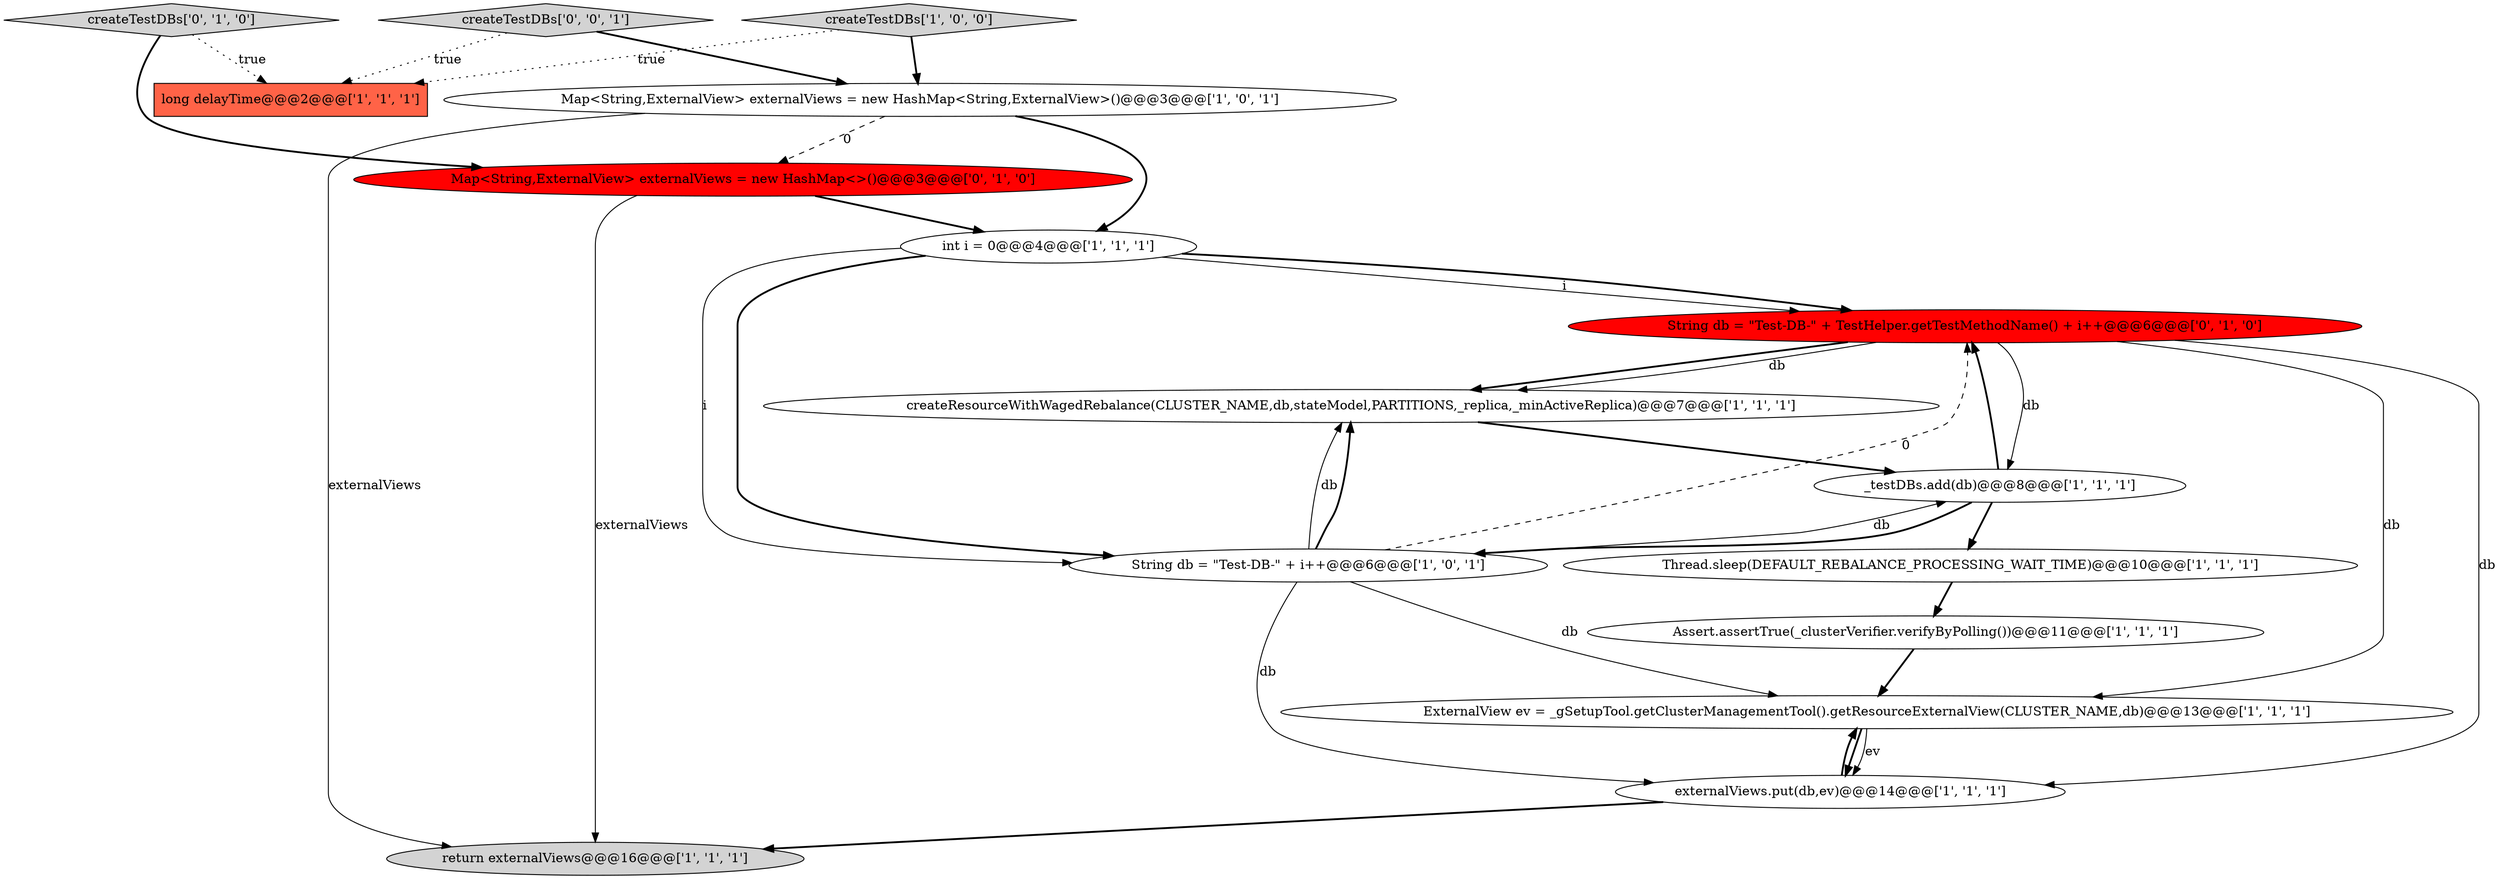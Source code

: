 digraph {
2 [style = filled, label = "Assert.assertTrue(_clusterVerifier.verifyByPolling())@@@11@@@['1', '1', '1']", fillcolor = white, shape = ellipse image = "AAA0AAABBB1BBB"];
12 [style = filled, label = "String db = \"Test-DB-\" + TestHelper.getTestMethodName() + i++@@@6@@@['0', '1', '0']", fillcolor = red, shape = ellipse image = "AAA1AAABBB2BBB"];
0 [style = filled, label = "ExternalView ev = _gSetupTool.getClusterManagementTool().getResourceExternalView(CLUSTER_NAME,db)@@@13@@@['1', '1', '1']", fillcolor = white, shape = ellipse image = "AAA0AAABBB1BBB"];
9 [style = filled, label = "Map<String,ExternalView> externalViews = new HashMap<String,ExternalView>()@@@3@@@['1', '0', '1']", fillcolor = white, shape = ellipse image = "AAA0AAABBB1BBB"];
11 [style = filled, label = "return externalViews@@@16@@@['1', '1', '1']", fillcolor = lightgray, shape = ellipse image = "AAA0AAABBB1BBB"];
7 [style = filled, label = "Thread.sleep(DEFAULT_REBALANCE_PROCESSING_WAIT_TIME)@@@10@@@['1', '1', '1']", fillcolor = white, shape = ellipse image = "AAA0AAABBB1BBB"];
1 [style = filled, label = "createResourceWithWagedRebalance(CLUSTER_NAME,db,stateModel,PARTITIONS,_replica,_minActiveReplica)@@@7@@@['1', '1', '1']", fillcolor = white, shape = ellipse image = "AAA0AAABBB1BBB"];
4 [style = filled, label = "createTestDBs['1', '0', '0']", fillcolor = lightgray, shape = diamond image = "AAA0AAABBB1BBB"];
6 [style = filled, label = "int i = 0@@@4@@@['1', '1', '1']", fillcolor = white, shape = ellipse image = "AAA0AAABBB1BBB"];
3 [style = filled, label = "externalViews.put(db,ev)@@@14@@@['1', '1', '1']", fillcolor = white, shape = ellipse image = "AAA0AAABBB1BBB"];
5 [style = filled, label = "long delayTime@@@2@@@['1', '1', '1']", fillcolor = tomato, shape = box image = "AAA0AAABBB1BBB"];
8 [style = filled, label = "String db = \"Test-DB-\" + i++@@@6@@@['1', '0', '1']", fillcolor = white, shape = ellipse image = "AAA0AAABBB1BBB"];
13 [style = filled, label = "Map<String,ExternalView> externalViews = new HashMap<>()@@@3@@@['0', '1', '0']", fillcolor = red, shape = ellipse image = "AAA1AAABBB2BBB"];
15 [style = filled, label = "createTestDBs['0', '0', '1']", fillcolor = lightgray, shape = diamond image = "AAA0AAABBB3BBB"];
10 [style = filled, label = "_testDBs.add(db)@@@8@@@['1', '1', '1']", fillcolor = white, shape = ellipse image = "AAA0AAABBB1BBB"];
14 [style = filled, label = "createTestDBs['0', '1', '0']", fillcolor = lightgray, shape = diamond image = "AAA0AAABBB2BBB"];
0->3 [style = bold, label=""];
4->9 [style = bold, label=""];
4->5 [style = dotted, label="true"];
15->5 [style = dotted, label="true"];
12->10 [style = solid, label="db"];
8->1 [style = solid, label="db"];
13->11 [style = solid, label="externalViews"];
3->11 [style = bold, label=""];
8->12 [style = dashed, label="0"];
12->0 [style = solid, label="db"];
12->3 [style = solid, label="db"];
12->1 [style = bold, label=""];
10->7 [style = bold, label=""];
6->8 [style = solid, label="i"];
3->0 [style = bold, label=""];
8->3 [style = solid, label="db"];
9->6 [style = bold, label=""];
8->1 [style = bold, label=""];
2->0 [style = bold, label=""];
8->10 [style = solid, label="db"];
9->11 [style = solid, label="externalViews"];
14->5 [style = dotted, label="true"];
10->8 [style = bold, label=""];
10->12 [style = bold, label=""];
7->2 [style = bold, label=""];
15->9 [style = bold, label=""];
8->0 [style = solid, label="db"];
6->8 [style = bold, label=""];
9->13 [style = dashed, label="0"];
0->3 [style = solid, label="ev"];
14->13 [style = bold, label=""];
13->6 [style = bold, label=""];
6->12 [style = solid, label="i"];
1->10 [style = bold, label=""];
12->1 [style = solid, label="db"];
6->12 [style = bold, label=""];
}
